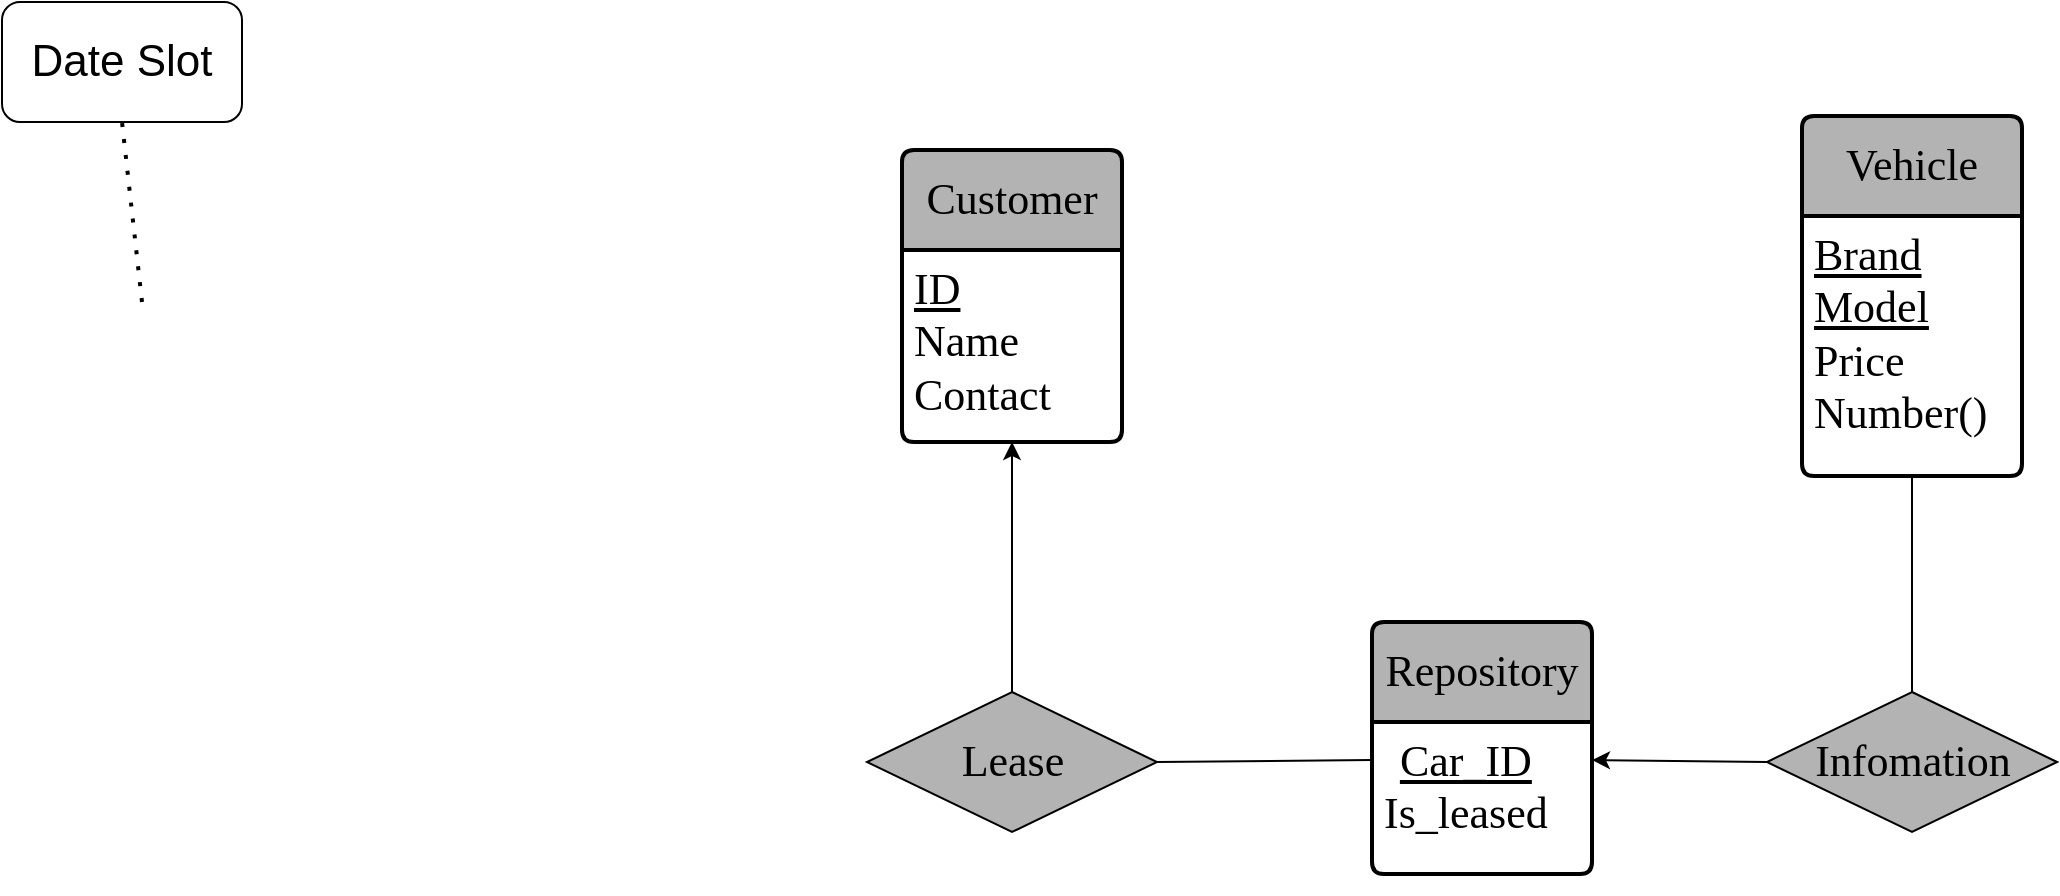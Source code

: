 <mxfile version="25.0.1">
  <diagram name="第 1 页" id="VaADZguYxKfGEioFH2xi">
    <mxGraphModel dx="2180" dy="640" grid="1" gridSize="10" guides="1" tooltips="1" connect="1" arrows="1" fold="1" page="1" pageScale="1" pageWidth="1169" pageHeight="827" math="0" shadow="0">
      <root>
        <mxCell id="0" />
        <mxCell id="1" parent="0" />
        <mxCell id="39Aiye38ELZlBPnvcCri-1" value="&lt;font style=&quot;font-size: 22px;&quot; face=&quot;Times New Roman&quot;&gt;Customer&lt;/font&gt;" style="swimlane;childLayout=stackLayout;horizontal=1;startSize=50;horizontalStack=0;rounded=1;fontSize=14;fontStyle=0;strokeWidth=2;resizeParent=0;resizeLast=1;shadow=0;dashed=0;align=center;arcSize=4;whiteSpace=wrap;html=1;fillColor=#B3B3B3;" vertex="1" parent="1">
          <mxGeometry x="310" y="294" width="110" height="146" as="geometry" />
        </mxCell>
        <mxCell id="39Aiye38ELZlBPnvcCri-2" value="&lt;font style=&quot;font-size: 22px;&quot; face=&quot;Times New Roman&quot;&gt;&lt;u&gt;ID&lt;/u&gt;&lt;br&gt;Name&lt;br&gt;Contact&lt;/font&gt;&lt;div&gt;&lt;br&gt;&lt;/div&gt;" style="align=left;strokeColor=none;fillColor=none;spacingLeft=4;fontSize=12;verticalAlign=top;resizable=0;rotatable=0;part=1;html=1;" vertex="1" parent="39Aiye38ELZlBPnvcCri-1">
          <mxGeometry y="50" width="110" height="96" as="geometry" />
        </mxCell>
        <mxCell id="39Aiye38ELZlBPnvcCri-4" value="&lt;font style=&quot;font-size: 22px;&quot; face=&quot;Times New Roman&quot;&gt;Repository&lt;/font&gt;" style="swimlane;childLayout=stackLayout;horizontal=1;startSize=50;horizontalStack=0;rounded=1;fontSize=14;fontStyle=0;strokeWidth=2;resizeParent=0;resizeLast=1;shadow=0;dashed=0;align=center;arcSize=4;whiteSpace=wrap;html=1;fillColor=#B3B3B3;" vertex="1" parent="1">
          <mxGeometry x="545" y="530" width="110" height="126" as="geometry" />
        </mxCell>
        <mxCell id="39Aiye38ELZlBPnvcCri-5" value="&lt;div style=&quot;text-align: center;&quot;&gt;&lt;span style=&quot;font-size: 22px; font-family: &amp;quot;Times New Roman&amp;quot;; background-color: initial;&quot;&gt;&lt;u&gt;Car_ID&lt;/u&gt;&lt;/span&gt;&lt;/div&gt;&lt;font style=&quot;font-size: 22px;&quot; face=&quot;Times New Roman&quot;&gt;Is_leased&lt;/font&gt;&lt;div&gt;&lt;font style=&quot;font-size: 22px;&quot; face=&quot;Times New Roman&quot;&gt;&lt;br&gt;&lt;/font&gt;&lt;/div&gt;" style="align=left;strokeColor=none;fillColor=none;spacingLeft=4;fontSize=12;verticalAlign=top;resizable=0;rotatable=0;part=1;html=1;" vertex="1" parent="39Aiye38ELZlBPnvcCri-4">
          <mxGeometry y="50" width="110" height="76" as="geometry" />
        </mxCell>
        <mxCell id="39Aiye38ELZlBPnvcCri-6" value="&lt;font style=&quot;font-size: 22px;&quot; face=&quot;Times New Roman&quot;&gt;Vehicle&lt;/font&gt;" style="swimlane;childLayout=stackLayout;horizontal=1;startSize=50;horizontalStack=0;rounded=1;fontSize=14;fontStyle=0;strokeWidth=2;resizeParent=0;resizeLast=1;shadow=0;dashed=0;align=center;arcSize=4;whiteSpace=wrap;html=1;fillColor=#B3B3B3;" vertex="1" parent="1">
          <mxGeometry x="760" y="277" width="110" height="180" as="geometry" />
        </mxCell>
        <mxCell id="39Aiye38ELZlBPnvcCri-7" value="&lt;font face=&quot;Times New Roman&quot;&gt;&lt;span style=&quot;font-size: 22px;&quot;&gt;&lt;u&gt;Brand&lt;/u&gt;&lt;/span&gt;&lt;/font&gt;&lt;div&gt;&lt;font face=&quot;Times New Roman&quot;&gt;&lt;span style=&quot;font-size: 22px;&quot;&gt;&lt;u&gt;Model&lt;br&gt;&lt;/u&gt;&lt;/span&gt;&lt;/font&gt;&lt;div&gt;&lt;font face=&quot;Times New Roman&quot;&gt;&lt;span style=&quot;font-size: 22px;&quot;&gt;Price&lt;/span&gt;&lt;/font&gt;&lt;/div&gt;&lt;/div&gt;&lt;div&gt;&lt;font face=&quot;Times New Roman&quot;&gt;&lt;span style=&quot;font-size: 22px;&quot;&gt;Number()&lt;/span&gt;&lt;/font&gt;&lt;/div&gt;" style="align=left;strokeColor=none;fillColor=none;spacingLeft=4;fontSize=12;verticalAlign=top;resizable=0;rotatable=0;part=1;html=1;" vertex="1" parent="39Aiye38ELZlBPnvcCri-6">
          <mxGeometry y="50" width="110" height="130" as="geometry" />
        </mxCell>
        <mxCell id="39Aiye38ELZlBPnvcCri-13" value="&lt;font style=&quot;font-size: 22px;&quot;&gt;Date Slot&lt;/font&gt;" style="rounded=1;whiteSpace=wrap;html=1;" vertex="1" parent="1">
          <mxGeometry x="-140" y="220" width="120" height="60" as="geometry" />
        </mxCell>
        <mxCell id="39Aiye38ELZlBPnvcCri-14" value="" style="endArrow=none;dashed=1;html=1;dashPattern=1 3;strokeWidth=2;rounded=0;entryX=0.5;entryY=1;entryDx=0;entryDy=0;" edge="1" parent="1" target="39Aiye38ELZlBPnvcCri-13">
          <mxGeometry width="50" height="50" relative="1" as="geometry">
            <mxPoint x="-70" y="370" as="sourcePoint" />
            <mxPoint x="450" y="510" as="targetPoint" />
          </mxGeometry>
        </mxCell>
        <mxCell id="39Aiye38ELZlBPnvcCri-16" value="" style="endArrow=classic;html=1;rounded=0;entryX=1;entryY=0.25;entryDx=0;entryDy=0;exitX=0;exitY=0.5;exitDx=0;exitDy=0;" edge="1" parent="1" source="39Aiye38ELZlBPnvcCri-12" target="39Aiye38ELZlBPnvcCri-5">
          <mxGeometry width="50" height="50" relative="1" as="geometry">
            <mxPoint x="400" y="560" as="sourcePoint" />
            <mxPoint x="450" y="510" as="targetPoint" />
          </mxGeometry>
        </mxCell>
        <mxCell id="39Aiye38ELZlBPnvcCri-12" value="&lt;font face=&quot;Times New Roman&quot; style=&quot;font-size: 22px;&quot;&gt;Infomation&lt;/font&gt;" style="shape=rhombus;perimeter=rhombusPerimeter;whiteSpace=wrap;html=1;align=center;fillColor=#B3B3B3;" vertex="1" parent="1">
          <mxGeometry x="742.5" y="565" width="145" height="70" as="geometry" />
        </mxCell>
        <mxCell id="39Aiye38ELZlBPnvcCri-18" value="" style="endArrow=none;html=1;rounded=0;entryX=0.5;entryY=1;entryDx=0;entryDy=0;exitX=0.5;exitY=0;exitDx=0;exitDy=0;" edge="1" parent="1" source="39Aiye38ELZlBPnvcCri-12" target="39Aiye38ELZlBPnvcCri-7">
          <mxGeometry width="50" height="50" relative="1" as="geometry">
            <mxPoint x="400" y="560" as="sourcePoint" />
            <mxPoint x="450" y="510" as="targetPoint" />
          </mxGeometry>
        </mxCell>
        <mxCell id="39Aiye38ELZlBPnvcCri-19" value="&lt;font face=&quot;Times New Roman&quot; style=&quot;font-size: 22px;&quot;&gt;Lease&lt;/font&gt;" style="shape=rhombus;perimeter=rhombusPerimeter;whiteSpace=wrap;html=1;align=center;fillColor=#B3B3B3;" vertex="1" parent="1">
          <mxGeometry x="292.5" y="565" width="145" height="70" as="geometry" />
        </mxCell>
        <mxCell id="39Aiye38ELZlBPnvcCri-22" value="" style="endArrow=none;html=1;rounded=0;exitX=1;exitY=0.5;exitDx=0;exitDy=0;entryX=0;entryY=0.25;entryDx=0;entryDy=0;" edge="1" parent="1" source="39Aiye38ELZlBPnvcCri-19" target="39Aiye38ELZlBPnvcCri-5">
          <mxGeometry width="50" height="50" relative="1" as="geometry">
            <mxPoint x="560" y="560" as="sourcePoint" />
            <mxPoint x="610" y="510" as="targetPoint" />
          </mxGeometry>
        </mxCell>
        <mxCell id="39Aiye38ELZlBPnvcCri-23" value="" style="endArrow=classic;html=1;rounded=0;entryX=0.5;entryY=1;entryDx=0;entryDy=0;" edge="1" parent="1" source="39Aiye38ELZlBPnvcCri-19" target="39Aiye38ELZlBPnvcCri-2">
          <mxGeometry width="50" height="50" relative="1" as="geometry">
            <mxPoint x="560" y="560" as="sourcePoint" />
            <mxPoint x="610" y="510" as="targetPoint" />
          </mxGeometry>
        </mxCell>
      </root>
    </mxGraphModel>
  </diagram>
</mxfile>
